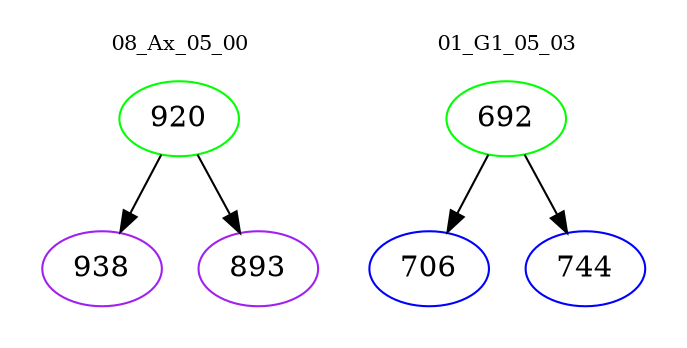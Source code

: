 digraph{
subgraph cluster_0 {
color = white
label = "08_Ax_05_00";
fontsize=10;
T0_920 [label="920", color="green"]
T0_920 -> T0_938 [color="black"]
T0_938 [label="938", color="purple"]
T0_920 -> T0_893 [color="black"]
T0_893 [label="893", color="purple"]
}
subgraph cluster_1 {
color = white
label = "01_G1_05_03";
fontsize=10;
T1_692 [label="692", color="green"]
T1_692 -> T1_706 [color="black"]
T1_706 [label="706", color="blue"]
T1_692 -> T1_744 [color="black"]
T1_744 [label="744", color="blue"]
}
}

